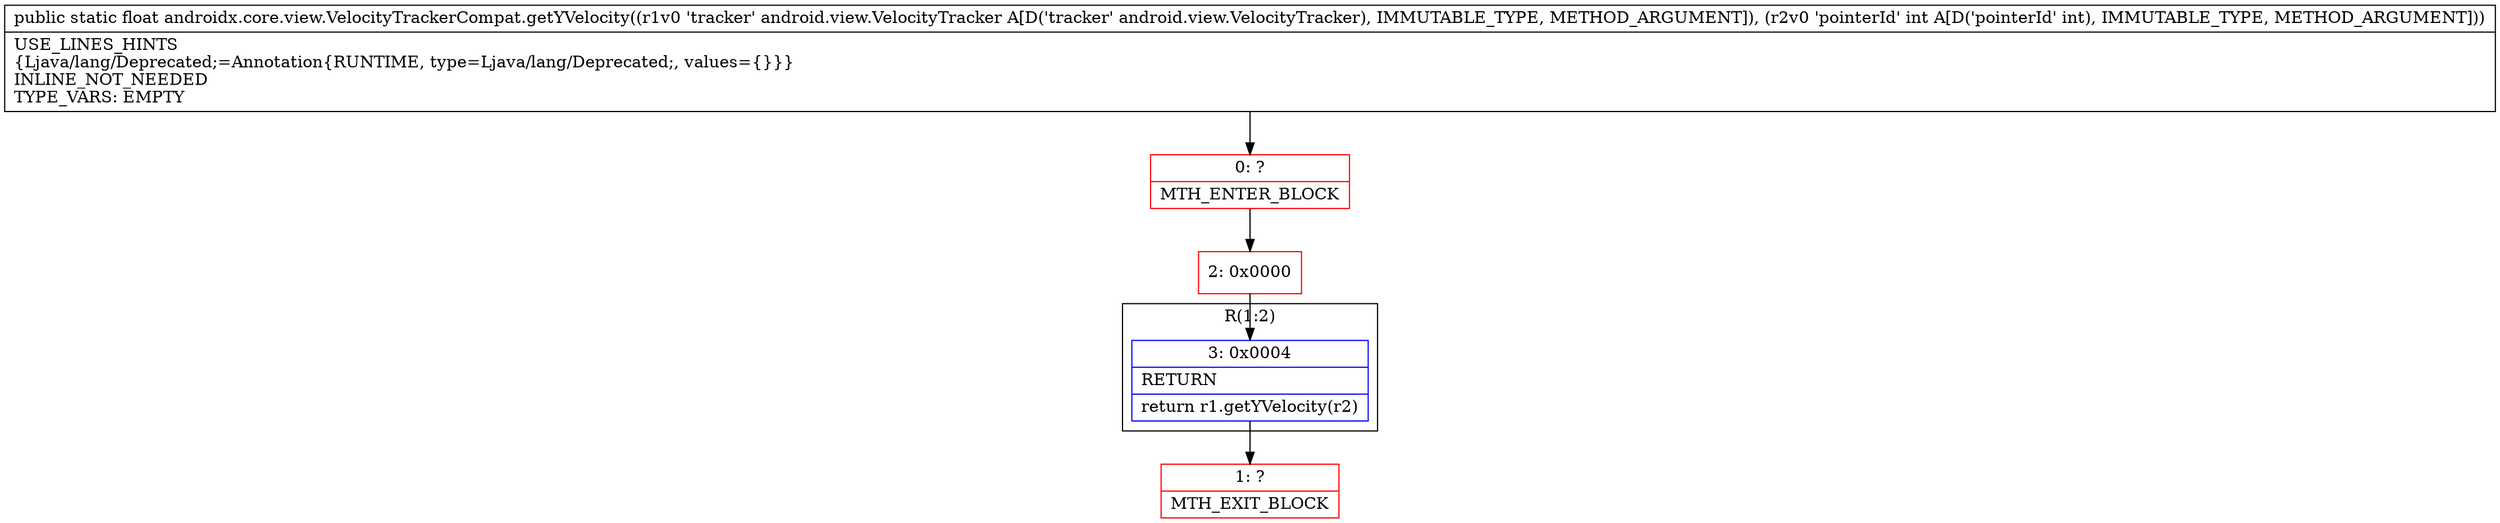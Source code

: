 digraph "CFG forandroidx.core.view.VelocityTrackerCompat.getYVelocity(Landroid\/view\/VelocityTracker;I)F" {
subgraph cluster_Region_1580609157 {
label = "R(1:2)";
node [shape=record,color=blue];
Node_3 [shape=record,label="{3\:\ 0x0004|RETURN\l|return r1.getYVelocity(r2)\l}"];
}
Node_0 [shape=record,color=red,label="{0\:\ ?|MTH_ENTER_BLOCK\l}"];
Node_2 [shape=record,color=red,label="{2\:\ 0x0000}"];
Node_1 [shape=record,color=red,label="{1\:\ ?|MTH_EXIT_BLOCK\l}"];
MethodNode[shape=record,label="{public static float androidx.core.view.VelocityTrackerCompat.getYVelocity((r1v0 'tracker' android.view.VelocityTracker A[D('tracker' android.view.VelocityTracker), IMMUTABLE_TYPE, METHOD_ARGUMENT]), (r2v0 'pointerId' int A[D('pointerId' int), IMMUTABLE_TYPE, METHOD_ARGUMENT]))  | USE_LINES_HINTS\l\{Ljava\/lang\/Deprecated;=Annotation\{RUNTIME, type=Ljava\/lang\/Deprecated;, values=\{\}\}\}\lINLINE_NOT_NEEDED\lTYPE_VARS: EMPTY\l}"];
MethodNode -> Node_0;Node_3 -> Node_1;
Node_0 -> Node_2;
Node_2 -> Node_3;
}

